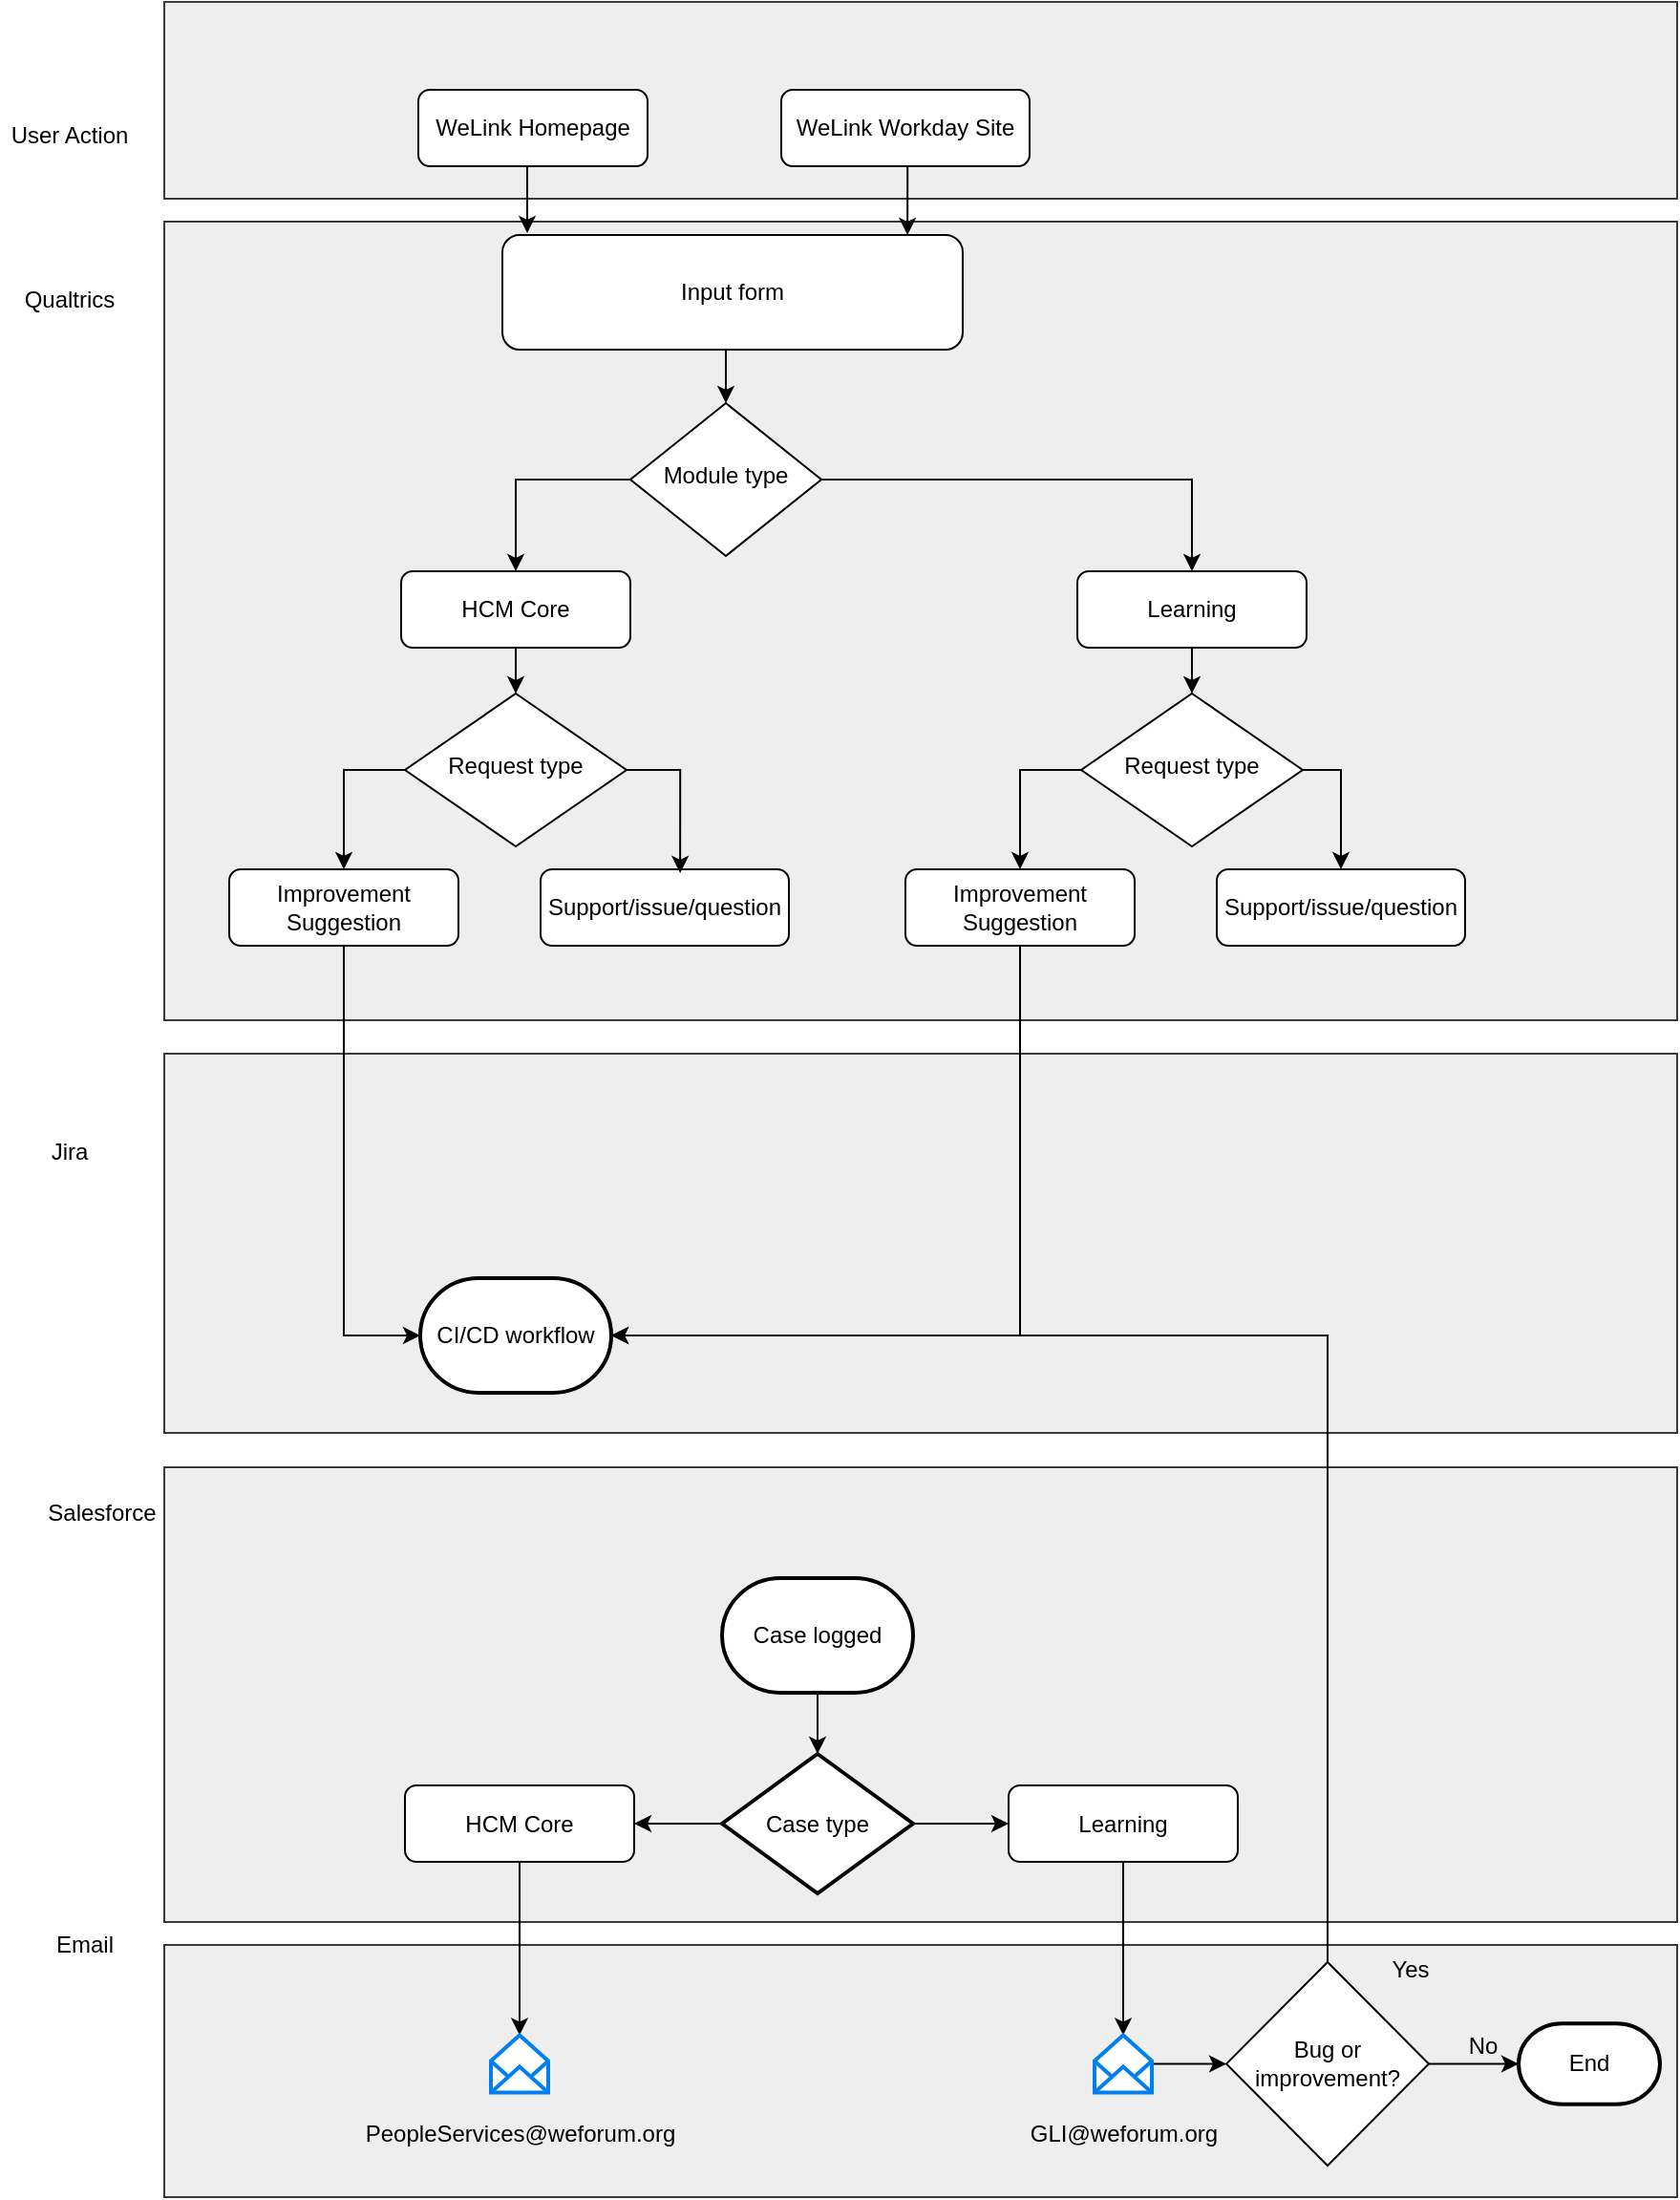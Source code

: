 <mxfile version="13.7.7" type="github">
  <diagram id="C5RBs43oDa-KdzZeNtuy" name="Page-1">
    <mxGraphModel dx="1395" dy="872" grid="0" gridSize="10" guides="1" tooltips="1" connect="1" arrows="1" fold="1" page="0" pageScale="1" pageWidth="827" pageHeight="1169" math="0" shadow="0">
      <root>
        <mxCell id="WIyWlLk6GJQsqaUBKTNV-0" />
        <mxCell id="WIyWlLk6GJQsqaUBKTNV-1" parent="WIyWlLk6GJQsqaUBKTNV-0" />
        <mxCell id="D9vbh_8IcNv3RJt-XEtt-66" value="" style="rounded=0;whiteSpace=wrap;html=1;fillColor=#eeeeee;strokeColor=#36393d;" vertex="1" parent="WIyWlLk6GJQsqaUBKTNV-1">
          <mxGeometry x="96" y="1078" width="792" height="132" as="geometry" />
        </mxCell>
        <mxCell id="D9vbh_8IcNv3RJt-XEtt-65" value="" style="rounded=0;whiteSpace=wrap;html=1;fillColor=#eeeeee;strokeColor=#36393d;" vertex="1" parent="WIyWlLk6GJQsqaUBKTNV-1">
          <mxGeometry x="96" y="828" width="792" height="238" as="geometry" />
        </mxCell>
        <mxCell id="D9vbh_8IcNv3RJt-XEtt-64" value="" style="rounded=0;whiteSpace=wrap;html=1;fillColor=#eeeeee;strokeColor=#36393d;" vertex="1" parent="WIyWlLk6GJQsqaUBKTNV-1">
          <mxGeometry x="96" y="611.5" width="792" height="198.5" as="geometry" />
        </mxCell>
        <mxCell id="D9vbh_8IcNv3RJt-XEtt-63" value="" style="rounded=0;whiteSpace=wrap;html=1;fillColor=#eeeeee;strokeColor=#36393d;" vertex="1" parent="WIyWlLk6GJQsqaUBKTNV-1">
          <mxGeometry x="96" y="176" width="792" height="418" as="geometry" />
        </mxCell>
        <mxCell id="D9vbh_8IcNv3RJt-XEtt-62" value="" style="rounded=0;whiteSpace=wrap;html=1;fillColor=#eeeeee;strokeColor=#36393d;" vertex="1" parent="WIyWlLk6GJQsqaUBKTNV-1">
          <mxGeometry x="96" y="61" width="792" height="103" as="geometry" />
        </mxCell>
        <mxCell id="D9vbh_8IcNv3RJt-XEtt-20" style="edgeStyle=orthogonalEdgeStyle;rounded=0;orthogonalLoop=1;jettySize=auto;html=1;exitX=0.5;exitY=1;exitDx=0;exitDy=0;entryX=0.054;entryY=-0.017;entryDx=0;entryDy=0;entryPerimeter=0;" edge="1" parent="WIyWlLk6GJQsqaUBKTNV-1" source="WIyWlLk6GJQsqaUBKTNV-3" target="D9vbh_8IcNv3RJt-XEtt-14">
          <mxGeometry relative="1" as="geometry" />
        </mxCell>
        <mxCell id="WIyWlLk6GJQsqaUBKTNV-3" value="WeLink Homepage" style="rounded=1;whiteSpace=wrap;html=1;fontSize=12;glass=0;strokeWidth=1;shadow=0;" parent="WIyWlLk6GJQsqaUBKTNV-1" vertex="1">
          <mxGeometry x="229" y="107" width="120" height="40" as="geometry" />
        </mxCell>
        <mxCell id="WIyWlLk6GJQsqaUBKTNV-7" value="Support/issue/question" style="rounded=1;whiteSpace=wrap;html=1;fontSize=12;glass=0;strokeWidth=1;shadow=0;" parent="WIyWlLk6GJQsqaUBKTNV-1" vertex="1">
          <mxGeometry x="293" y="515" width="130" height="40" as="geometry" />
        </mxCell>
        <mxCell id="D9vbh_8IcNv3RJt-XEtt-16" style="edgeStyle=orthogonalEdgeStyle;rounded=0;orthogonalLoop=1;jettySize=auto;html=1;exitX=1;exitY=0.5;exitDx=0;exitDy=0;entryX=0.5;entryY=0;entryDx=0;entryDy=0;" edge="1" parent="WIyWlLk6GJQsqaUBKTNV-1" source="WIyWlLk6GJQsqaUBKTNV-10" target="D9vbh_8IcNv3RJt-XEtt-15">
          <mxGeometry relative="1" as="geometry" />
        </mxCell>
        <mxCell id="D9vbh_8IcNv3RJt-XEtt-17" style="edgeStyle=orthogonalEdgeStyle;rounded=0;orthogonalLoop=1;jettySize=auto;html=1;exitX=0;exitY=0.5;exitDx=0;exitDy=0;entryX=0.5;entryY=0;entryDx=0;entryDy=0;" edge="1" parent="WIyWlLk6GJQsqaUBKTNV-1" source="WIyWlLk6GJQsqaUBKTNV-10" target="WIyWlLk6GJQsqaUBKTNV-12">
          <mxGeometry relative="1" as="geometry" />
        </mxCell>
        <mxCell id="WIyWlLk6GJQsqaUBKTNV-10" value="Module type" style="rhombus;whiteSpace=wrap;html=1;shadow=0;fontFamily=Helvetica;fontSize=12;align=center;strokeWidth=1;spacing=6;spacingTop=-4;" parent="WIyWlLk6GJQsqaUBKTNV-1" vertex="1">
          <mxGeometry x="340" y="271" width="100" height="80" as="geometry" />
        </mxCell>
        <mxCell id="D9vbh_8IcNv3RJt-XEtt-36" style="edgeStyle=orthogonalEdgeStyle;rounded=0;orthogonalLoop=1;jettySize=auto;html=1;exitX=0.5;exitY=1;exitDx=0;exitDy=0;entryX=0;entryY=0.5;entryDx=0;entryDy=0;entryPerimeter=0;" edge="1" parent="WIyWlLk6GJQsqaUBKTNV-1" source="WIyWlLk6GJQsqaUBKTNV-11" target="D9vbh_8IcNv3RJt-XEtt-32">
          <mxGeometry relative="1" as="geometry" />
        </mxCell>
        <mxCell id="WIyWlLk6GJQsqaUBKTNV-11" value="Improvement Suggestion" style="rounded=1;whiteSpace=wrap;html=1;fontSize=12;glass=0;strokeWidth=1;shadow=0;" parent="WIyWlLk6GJQsqaUBKTNV-1" vertex="1">
          <mxGeometry x="130" y="515" width="120" height="40" as="geometry" />
        </mxCell>
        <mxCell id="D9vbh_8IcNv3RJt-XEtt-24" style="edgeStyle=orthogonalEdgeStyle;rounded=0;orthogonalLoop=1;jettySize=auto;html=1;exitX=0.5;exitY=1;exitDx=0;exitDy=0;entryX=0.5;entryY=0;entryDx=0;entryDy=0;" edge="1" parent="WIyWlLk6GJQsqaUBKTNV-1" source="WIyWlLk6GJQsqaUBKTNV-12" target="D9vbh_8IcNv3RJt-XEtt-21">
          <mxGeometry relative="1" as="geometry" />
        </mxCell>
        <mxCell id="WIyWlLk6GJQsqaUBKTNV-12" value="HCM Core" style="rounded=1;whiteSpace=wrap;html=1;fontSize=12;glass=0;strokeWidth=1;shadow=0;" parent="WIyWlLk6GJQsqaUBKTNV-1" vertex="1">
          <mxGeometry x="220" y="359" width="120" height="40" as="geometry" />
        </mxCell>
        <mxCell id="D9vbh_8IcNv3RJt-XEtt-19" style="edgeStyle=orthogonalEdgeStyle;rounded=0;orthogonalLoop=1;jettySize=auto;html=1;exitX=0.5;exitY=1;exitDx=0;exitDy=0;entryX=0.88;entryY=0;entryDx=0;entryDy=0;entryPerimeter=0;" edge="1" parent="WIyWlLk6GJQsqaUBKTNV-1" source="D9vbh_8IcNv3RJt-XEtt-0" target="D9vbh_8IcNv3RJt-XEtt-14">
          <mxGeometry relative="1" as="geometry" />
        </mxCell>
        <mxCell id="D9vbh_8IcNv3RJt-XEtt-0" value="WeLink Workday Site" style="rounded=1;whiteSpace=wrap;html=1;fontSize=12;glass=0;strokeWidth=1;shadow=0;" vertex="1" parent="WIyWlLk6GJQsqaUBKTNV-1">
          <mxGeometry x="419" y="107" width="130" height="40" as="geometry" />
        </mxCell>
        <mxCell id="D9vbh_8IcNv3RJt-XEtt-12" value="User Action" style="text;html=1;align=center;verticalAlign=middle;resizable=0;points=[];autosize=1;" vertex="1" parent="WIyWlLk6GJQsqaUBKTNV-1">
          <mxGeometry x="10" y="122" width="71" height="18" as="geometry" />
        </mxCell>
        <mxCell id="D9vbh_8IcNv3RJt-XEtt-13" value="Qualtrics" style="text;html=1;align=center;verticalAlign=middle;resizable=0;points=[];autosize=1;" vertex="1" parent="WIyWlLk6GJQsqaUBKTNV-1">
          <mxGeometry x="17" y="208" width="57" height="18" as="geometry" />
        </mxCell>
        <mxCell id="D9vbh_8IcNv3RJt-XEtt-18" style="edgeStyle=orthogonalEdgeStyle;rounded=0;orthogonalLoop=1;jettySize=auto;html=1;exitX=0.5;exitY=1;exitDx=0;exitDy=0;entryX=0.5;entryY=0;entryDx=0;entryDy=0;" edge="1" parent="WIyWlLk6GJQsqaUBKTNV-1" source="D9vbh_8IcNv3RJt-XEtt-14" target="WIyWlLk6GJQsqaUBKTNV-10">
          <mxGeometry relative="1" as="geometry" />
        </mxCell>
        <mxCell id="D9vbh_8IcNv3RJt-XEtt-14" value="Input form" style="rounded=1;whiteSpace=wrap;html=1;" vertex="1" parent="WIyWlLk6GJQsqaUBKTNV-1">
          <mxGeometry x="273" y="183" width="241" height="60" as="geometry" />
        </mxCell>
        <mxCell id="D9vbh_8IcNv3RJt-XEtt-28" style="edgeStyle=orthogonalEdgeStyle;rounded=0;orthogonalLoop=1;jettySize=auto;html=1;exitX=0.5;exitY=1;exitDx=0;exitDy=0;entryX=0.5;entryY=0;entryDx=0;entryDy=0;" edge="1" parent="WIyWlLk6GJQsqaUBKTNV-1" source="D9vbh_8IcNv3RJt-XEtt-15" target="D9vbh_8IcNv3RJt-XEtt-27">
          <mxGeometry relative="1" as="geometry" />
        </mxCell>
        <mxCell id="D9vbh_8IcNv3RJt-XEtt-15" value="Learning" style="rounded=1;whiteSpace=wrap;html=1;fontSize=12;glass=0;strokeWidth=1;shadow=0;" vertex="1" parent="WIyWlLk6GJQsqaUBKTNV-1">
          <mxGeometry x="574" y="359" width="120" height="40" as="geometry" />
        </mxCell>
        <mxCell id="D9vbh_8IcNv3RJt-XEtt-22" style="edgeStyle=orthogonalEdgeStyle;rounded=0;orthogonalLoop=1;jettySize=auto;html=1;exitX=0;exitY=0.5;exitDx=0;exitDy=0;entryX=0.5;entryY=0;entryDx=0;entryDy=0;" edge="1" parent="WIyWlLk6GJQsqaUBKTNV-1" source="D9vbh_8IcNv3RJt-XEtt-21" target="WIyWlLk6GJQsqaUBKTNV-11">
          <mxGeometry relative="1" as="geometry" />
        </mxCell>
        <mxCell id="D9vbh_8IcNv3RJt-XEtt-23" style="edgeStyle=orthogonalEdgeStyle;rounded=0;orthogonalLoop=1;jettySize=auto;html=1;exitX=1;exitY=0.5;exitDx=0;exitDy=0;entryX=0.562;entryY=0.05;entryDx=0;entryDy=0;entryPerimeter=0;" edge="1" parent="WIyWlLk6GJQsqaUBKTNV-1" source="D9vbh_8IcNv3RJt-XEtt-21" target="WIyWlLk6GJQsqaUBKTNV-7">
          <mxGeometry relative="1" as="geometry" />
        </mxCell>
        <mxCell id="D9vbh_8IcNv3RJt-XEtt-21" value="Request type" style="rhombus;whiteSpace=wrap;html=1;shadow=0;fontFamily=Helvetica;fontSize=12;align=center;strokeWidth=1;spacing=6;spacingTop=-4;" vertex="1" parent="WIyWlLk6GJQsqaUBKTNV-1">
          <mxGeometry x="222" y="423" width="116" height="80" as="geometry" />
        </mxCell>
        <mxCell id="D9vbh_8IcNv3RJt-XEtt-25" value="Support/issue/question" style="rounded=1;whiteSpace=wrap;html=1;fontSize=12;glass=0;strokeWidth=1;shadow=0;" vertex="1" parent="WIyWlLk6GJQsqaUBKTNV-1">
          <mxGeometry x="647" y="515" width="130" height="40" as="geometry" />
        </mxCell>
        <mxCell id="D9vbh_8IcNv3RJt-XEtt-37" style="edgeStyle=orthogonalEdgeStyle;rounded=0;orthogonalLoop=1;jettySize=auto;html=1;exitX=0.5;exitY=1;exitDx=0;exitDy=0;entryX=1;entryY=0.5;entryDx=0;entryDy=0;entryPerimeter=0;" edge="1" parent="WIyWlLk6GJQsqaUBKTNV-1" source="D9vbh_8IcNv3RJt-XEtt-26" target="D9vbh_8IcNv3RJt-XEtt-32">
          <mxGeometry relative="1" as="geometry" />
        </mxCell>
        <mxCell id="D9vbh_8IcNv3RJt-XEtt-26" value="Improvement Suggestion" style="rounded=1;whiteSpace=wrap;html=1;fontSize=12;glass=0;strokeWidth=1;shadow=0;" vertex="1" parent="WIyWlLk6GJQsqaUBKTNV-1">
          <mxGeometry x="484" y="515" width="120" height="40" as="geometry" />
        </mxCell>
        <mxCell id="D9vbh_8IcNv3RJt-XEtt-29" style="edgeStyle=orthogonalEdgeStyle;rounded=0;orthogonalLoop=1;jettySize=auto;html=1;exitX=0;exitY=0.5;exitDx=0;exitDy=0;entryX=0.5;entryY=0;entryDx=0;entryDy=0;" edge="1" parent="WIyWlLk6GJQsqaUBKTNV-1" source="D9vbh_8IcNv3RJt-XEtt-27" target="D9vbh_8IcNv3RJt-XEtt-26">
          <mxGeometry relative="1" as="geometry" />
        </mxCell>
        <mxCell id="D9vbh_8IcNv3RJt-XEtt-30" style="edgeStyle=orthogonalEdgeStyle;rounded=0;orthogonalLoop=1;jettySize=auto;html=1;exitX=1;exitY=0.5;exitDx=0;exitDy=0;" edge="1" parent="WIyWlLk6GJQsqaUBKTNV-1" source="D9vbh_8IcNv3RJt-XEtt-27" target="D9vbh_8IcNv3RJt-XEtt-25">
          <mxGeometry relative="1" as="geometry" />
        </mxCell>
        <mxCell id="D9vbh_8IcNv3RJt-XEtt-27" value="Request type" style="rhombus;whiteSpace=wrap;html=1;shadow=0;fontFamily=Helvetica;fontSize=12;align=center;strokeWidth=1;spacing=6;spacingTop=-4;" vertex="1" parent="WIyWlLk6GJQsqaUBKTNV-1">
          <mxGeometry x="576" y="423" width="116" height="80" as="geometry" />
        </mxCell>
        <mxCell id="D9vbh_8IcNv3RJt-XEtt-31" value="Jira" style="text;html=1;align=center;verticalAlign=middle;resizable=0;points=[];autosize=1;" vertex="1" parent="WIyWlLk6GJQsqaUBKTNV-1">
          <mxGeometry x="31" y="654" width="29" height="18" as="geometry" />
        </mxCell>
        <mxCell id="D9vbh_8IcNv3RJt-XEtt-32" value="CI/CD workflow" style="strokeWidth=2;html=1;shape=mxgraph.flowchart.terminator;whiteSpace=wrap;" vertex="1" parent="WIyWlLk6GJQsqaUBKTNV-1">
          <mxGeometry x="230" y="729" width="100" height="60" as="geometry" />
        </mxCell>
        <mxCell id="D9vbh_8IcNv3RJt-XEtt-33" value="Salesforce" style="text;html=1;align=center;verticalAlign=middle;resizable=0;points=[];autosize=1;" vertex="1" parent="WIyWlLk6GJQsqaUBKTNV-1">
          <mxGeometry x="29" y="843" width="67" height="18" as="geometry" />
        </mxCell>
        <mxCell id="D9vbh_8IcNv3RJt-XEtt-42" style="edgeStyle=orthogonalEdgeStyle;rounded=0;orthogonalLoop=1;jettySize=auto;html=1;exitX=0.5;exitY=1;exitDx=0;exitDy=0;exitPerimeter=0;entryX=0.5;entryY=0;entryDx=0;entryDy=0;entryPerimeter=0;" edge="1" parent="WIyWlLk6GJQsqaUBKTNV-1" source="D9vbh_8IcNv3RJt-XEtt-34" target="D9vbh_8IcNv3RJt-XEtt-40">
          <mxGeometry relative="1" as="geometry" />
        </mxCell>
        <mxCell id="D9vbh_8IcNv3RJt-XEtt-34" value="Case logged" style="strokeWidth=2;html=1;shape=mxgraph.flowchart.terminator;whiteSpace=wrap;" vertex="1" parent="WIyWlLk6GJQsqaUBKTNV-1">
          <mxGeometry x="388" y="886" width="100" height="60" as="geometry" />
        </mxCell>
        <mxCell id="D9vbh_8IcNv3RJt-XEtt-35" value="Email" style="text;html=1;align=center;verticalAlign=middle;resizable=0;points=[];autosize=1;" vertex="1" parent="WIyWlLk6GJQsqaUBKTNV-1">
          <mxGeometry x="34" y="1069" width="40" height="18" as="geometry" />
        </mxCell>
        <mxCell id="D9vbh_8IcNv3RJt-XEtt-45" style="edgeStyle=orthogonalEdgeStyle;rounded=0;orthogonalLoop=1;jettySize=auto;html=1;exitX=1;exitY=0.5;exitDx=0;exitDy=0;exitPerimeter=0;entryX=0;entryY=0.5;entryDx=0;entryDy=0;" edge="1" parent="WIyWlLk6GJQsqaUBKTNV-1" source="D9vbh_8IcNv3RJt-XEtt-40" target="D9vbh_8IcNv3RJt-XEtt-44">
          <mxGeometry relative="1" as="geometry" />
        </mxCell>
        <mxCell id="D9vbh_8IcNv3RJt-XEtt-46" style="edgeStyle=orthogonalEdgeStyle;rounded=0;orthogonalLoop=1;jettySize=auto;html=1;exitX=0;exitY=0.5;exitDx=0;exitDy=0;exitPerimeter=0;entryX=1;entryY=0.5;entryDx=0;entryDy=0;" edge="1" parent="WIyWlLk6GJQsqaUBKTNV-1" source="D9vbh_8IcNv3RJt-XEtt-40" target="D9vbh_8IcNv3RJt-XEtt-43">
          <mxGeometry relative="1" as="geometry" />
        </mxCell>
        <mxCell id="D9vbh_8IcNv3RJt-XEtt-40" value="Case type" style="strokeWidth=2;html=1;shape=mxgraph.flowchart.decision;whiteSpace=wrap;" vertex="1" parent="WIyWlLk6GJQsqaUBKTNV-1">
          <mxGeometry x="388" y="978" width="100" height="73" as="geometry" />
        </mxCell>
        <mxCell id="D9vbh_8IcNv3RJt-XEtt-51" style="edgeStyle=orthogonalEdgeStyle;rounded=0;orthogonalLoop=1;jettySize=auto;html=1;exitX=0.5;exitY=1;exitDx=0;exitDy=0;" edge="1" parent="WIyWlLk6GJQsqaUBKTNV-1" source="D9vbh_8IcNv3RJt-XEtt-43" target="D9vbh_8IcNv3RJt-XEtt-47">
          <mxGeometry relative="1" as="geometry" />
        </mxCell>
        <mxCell id="D9vbh_8IcNv3RJt-XEtt-43" value="HCM Core" style="rounded=1;whiteSpace=wrap;html=1;fontSize=12;glass=0;strokeWidth=1;shadow=0;" vertex="1" parent="WIyWlLk6GJQsqaUBKTNV-1">
          <mxGeometry x="222" y="994.5" width="120" height="40" as="geometry" />
        </mxCell>
        <mxCell id="D9vbh_8IcNv3RJt-XEtt-52" style="edgeStyle=orthogonalEdgeStyle;rounded=0;orthogonalLoop=1;jettySize=auto;html=1;exitX=0.5;exitY=1;exitDx=0;exitDy=0;" edge="1" parent="WIyWlLk6GJQsqaUBKTNV-1" source="D9vbh_8IcNv3RJt-XEtt-44" target="D9vbh_8IcNv3RJt-XEtt-48">
          <mxGeometry relative="1" as="geometry" />
        </mxCell>
        <mxCell id="D9vbh_8IcNv3RJt-XEtt-44" value="Learning" style="rounded=1;whiteSpace=wrap;html=1;fontSize=12;glass=0;strokeWidth=1;shadow=0;" vertex="1" parent="WIyWlLk6GJQsqaUBKTNV-1">
          <mxGeometry x="538" y="994.5" width="120" height="40" as="geometry" />
        </mxCell>
        <mxCell id="D9vbh_8IcNv3RJt-XEtt-47" value="" style="html=1;verticalLabelPosition=bottom;align=center;labelBackgroundColor=#ffffff;verticalAlign=top;strokeWidth=2;strokeColor=#0080F0;shadow=0;dashed=0;shape=mxgraph.ios7.icons.envelope_(empty);" vertex="1" parent="WIyWlLk6GJQsqaUBKTNV-1">
          <mxGeometry x="267" y="1125.25" width="30" height="30" as="geometry" />
        </mxCell>
        <mxCell id="D9vbh_8IcNv3RJt-XEtt-55" style="edgeStyle=orthogonalEdgeStyle;rounded=0;orthogonalLoop=1;jettySize=auto;html=1;" edge="1" parent="WIyWlLk6GJQsqaUBKTNV-1" source="D9vbh_8IcNv3RJt-XEtt-48" target="D9vbh_8IcNv3RJt-XEtt-53">
          <mxGeometry relative="1" as="geometry" />
        </mxCell>
        <mxCell id="D9vbh_8IcNv3RJt-XEtt-48" value="" style="html=1;verticalLabelPosition=bottom;align=center;labelBackgroundColor=#ffffff;verticalAlign=top;strokeWidth=2;strokeColor=#0080F0;shadow=0;dashed=0;shape=mxgraph.ios7.icons.envelope_(empty);" vertex="1" parent="WIyWlLk6GJQsqaUBKTNV-1">
          <mxGeometry x="583" y="1125.25" width="30" height="30" as="geometry" />
        </mxCell>
        <mxCell id="D9vbh_8IcNv3RJt-XEtt-49" value="PeopleServices@weforum.org" style="text;html=1;align=center;verticalAlign=middle;resizable=0;points=[];autosize=1;" vertex="1" parent="WIyWlLk6GJQsqaUBKTNV-1">
          <mxGeometry x="196" y="1168" width="172" height="18" as="geometry" />
        </mxCell>
        <mxCell id="D9vbh_8IcNv3RJt-XEtt-50" value="GLI@weforum.org" style="text;html=1;align=center;verticalAlign=middle;resizable=0;points=[];autosize=1;" vertex="1" parent="WIyWlLk6GJQsqaUBKTNV-1">
          <mxGeometry x="544" y="1168" width="108" height="18" as="geometry" />
        </mxCell>
        <mxCell id="D9vbh_8IcNv3RJt-XEtt-54" style="edgeStyle=orthogonalEdgeStyle;rounded=0;orthogonalLoop=1;jettySize=auto;html=1;exitX=1;exitY=0.5;exitDx=0;exitDy=0;entryX=0;entryY=0.5;entryDx=0;entryDy=0;entryPerimeter=0;" edge="1" parent="WIyWlLk6GJQsqaUBKTNV-1" source="D9vbh_8IcNv3RJt-XEtt-53" target="D9vbh_8IcNv3RJt-XEtt-58">
          <mxGeometry relative="1" as="geometry">
            <mxPoint x="842" y="1102" as="targetPoint" />
          </mxGeometry>
        </mxCell>
        <mxCell id="D9vbh_8IcNv3RJt-XEtt-59" style="edgeStyle=orthogonalEdgeStyle;rounded=0;orthogonalLoop=1;jettySize=auto;html=1;exitX=0.5;exitY=0;exitDx=0;exitDy=0;entryX=1;entryY=0.5;entryDx=0;entryDy=0;entryPerimeter=0;" edge="1" parent="WIyWlLk6GJQsqaUBKTNV-1" source="D9vbh_8IcNv3RJt-XEtt-53" target="D9vbh_8IcNv3RJt-XEtt-32">
          <mxGeometry relative="1" as="geometry" />
        </mxCell>
        <mxCell id="D9vbh_8IcNv3RJt-XEtt-53" value="Bug or improvement?" style="rhombus;whiteSpace=wrap;html=1;" vertex="1" parent="WIyWlLk6GJQsqaUBKTNV-1">
          <mxGeometry x="652" y="1087" width="106" height="106.5" as="geometry" />
        </mxCell>
        <mxCell id="D9vbh_8IcNv3RJt-XEtt-56" value="No" style="text;html=1;align=center;verticalAlign=middle;resizable=0;points=[];autosize=1;" vertex="1" parent="WIyWlLk6GJQsqaUBKTNV-1">
          <mxGeometry x="773" y="1122" width="25" height="18" as="geometry" />
        </mxCell>
        <mxCell id="D9vbh_8IcNv3RJt-XEtt-58" value="End" style="strokeWidth=2;html=1;shape=mxgraph.flowchart.terminator;whiteSpace=wrap;" vertex="1" parent="WIyWlLk6GJQsqaUBKTNV-1">
          <mxGeometry x="805" y="1119.13" width="74" height="42.25" as="geometry" />
        </mxCell>
        <mxCell id="D9vbh_8IcNv3RJt-XEtt-60" value="Yes" style="text;html=1;align=center;verticalAlign=middle;resizable=0;points=[];autosize=1;" vertex="1" parent="WIyWlLk6GJQsqaUBKTNV-1">
          <mxGeometry x="733" y="1082" width="30" height="18" as="geometry" />
        </mxCell>
      </root>
    </mxGraphModel>
  </diagram>
</mxfile>
